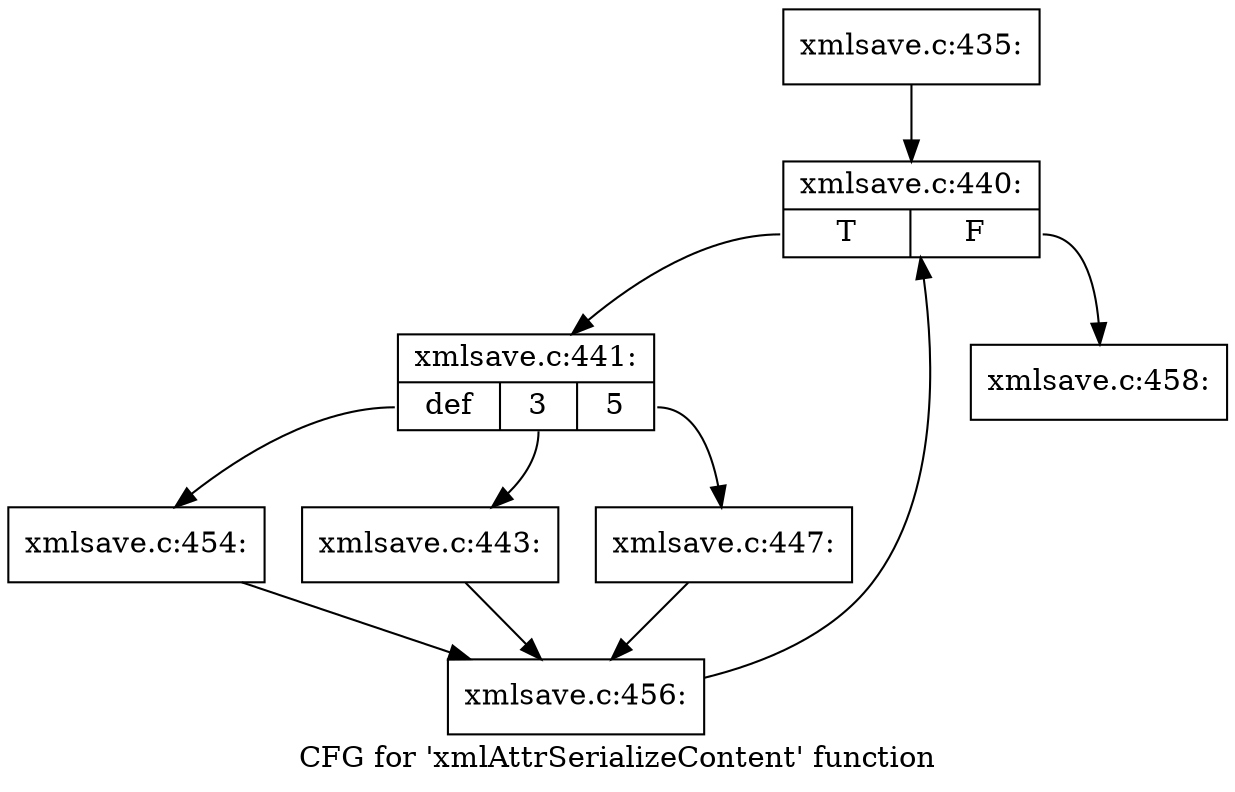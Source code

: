digraph "CFG for 'xmlAttrSerializeContent' function" {
	label="CFG for 'xmlAttrSerializeContent' function";

	Node0x57566a0 [shape=record,label="{xmlsave.c:435:}"];
	Node0x57566a0 -> Node0x58377a0;
	Node0x58377a0 [shape=record,label="{xmlsave.c:440:|{<s0>T|<s1>F}}"];
	Node0x58377a0:s0 -> Node0x56a51a0;
	Node0x58377a0:s1 -> Node0x565b740;
	Node0x56a51a0 [shape=record,label="{xmlsave.c:441:|{<s0>def|<s1>3|<s2>5}}"];
	Node0x56a51a0:s0 -> Node0x56a54a0;
	Node0x56a51a0:s1 -> Node0x56a57e0;
	Node0x56a51a0:s2 -> Node0x56a5f90;
	Node0x56a57e0 [shape=record,label="{xmlsave.c:443:}"];
	Node0x56a57e0 -> Node0x56a52f0;
	Node0x56a5f90 [shape=record,label="{xmlsave.c:447:}"];
	Node0x56a5f90 -> Node0x56a52f0;
	Node0x56a54a0 [shape=record,label="{xmlsave.c:454:}"];
	Node0x56a54a0 -> Node0x56a52f0;
	Node0x56a52f0 [shape=record,label="{xmlsave.c:456:}"];
	Node0x56a52f0 -> Node0x58377a0;
	Node0x565b740 [shape=record,label="{xmlsave.c:458:}"];
}
